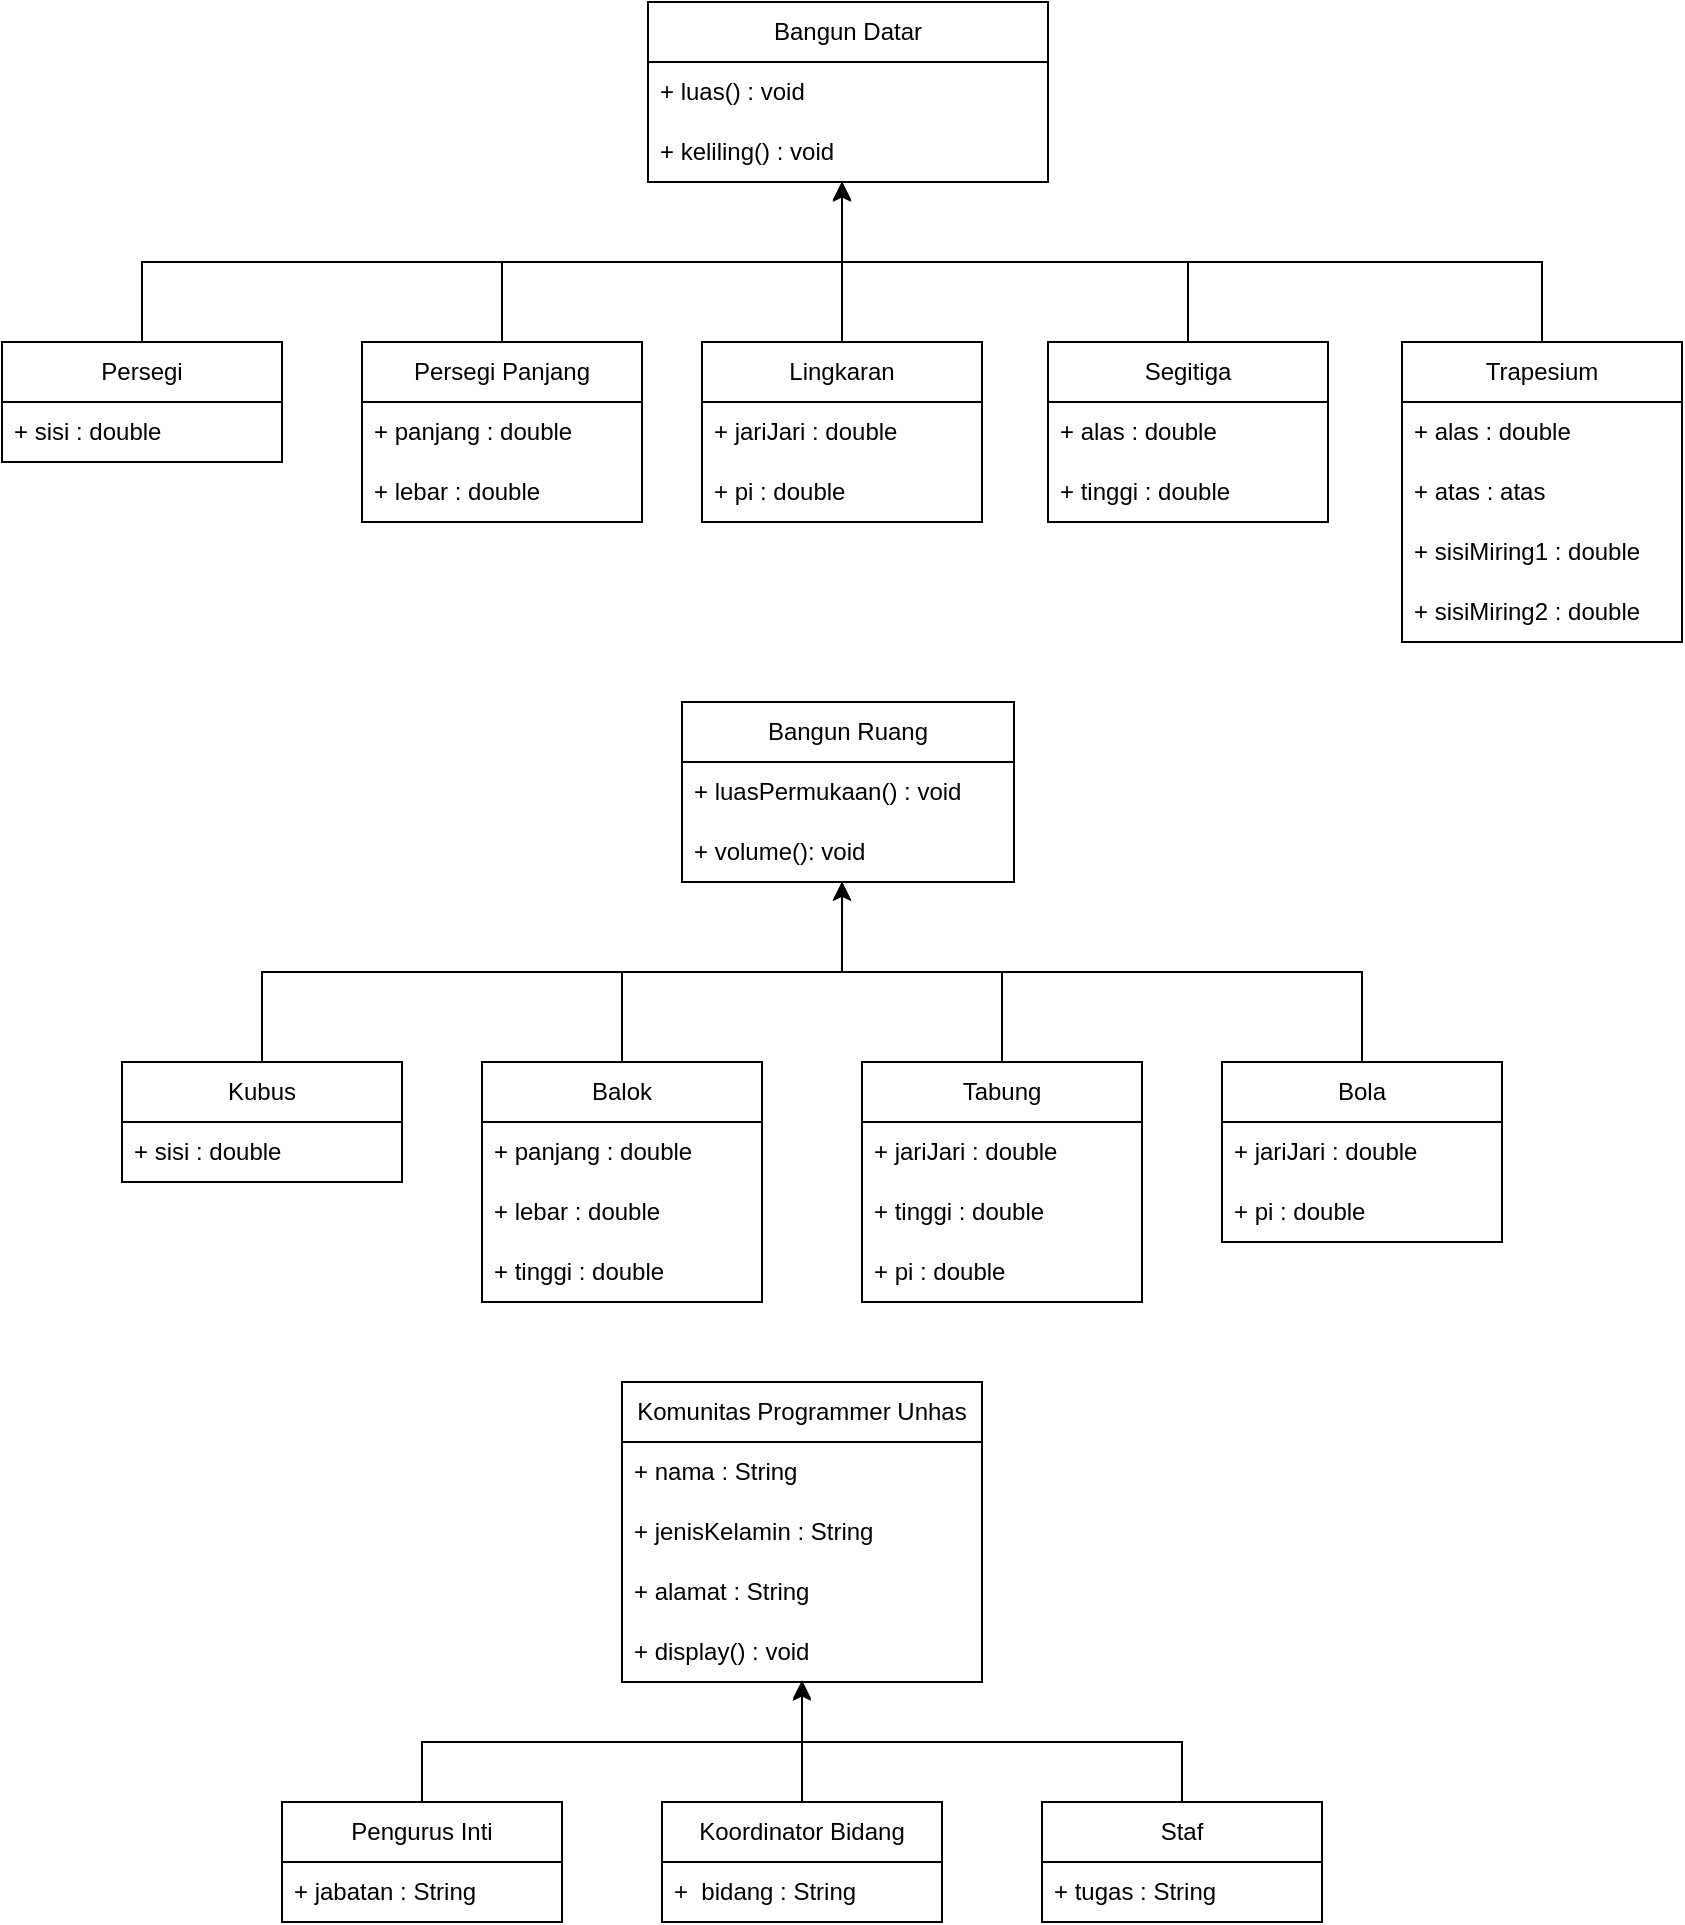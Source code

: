 <mxfile version="21.1.7" type="device">
  <diagram id="PjLEvLnhm4Wg7eIdStg_" name="Halaman-1">
    <mxGraphModel dx="1050" dy="1710" grid="1" gridSize="10" guides="1" tooltips="1" connect="1" arrows="1" fold="1" page="1" pageScale="1" pageWidth="827" pageHeight="1169" math="0" shadow="0">
      <root>
        <mxCell id="0" />
        <mxCell id="1" parent="0" />
        <mxCell id="saWXoqaAbTZj9w6hvA0B-1" value="Bangun Ruang" style="swimlane;fontStyle=0;childLayout=stackLayout;horizontal=1;startSize=30;horizontalStack=0;resizeParent=1;resizeParentMax=0;resizeLast=0;collapsible=1;marginBottom=0;whiteSpace=wrap;html=1;" parent="1" vertex="1">
          <mxGeometry x="390" y="180" width="166" height="90" as="geometry" />
        </mxCell>
        <mxCell id="saWXoqaAbTZj9w6hvA0B-2" value="+ luasPermukaan() : void" style="text;strokeColor=none;fillColor=none;align=left;verticalAlign=middle;spacingLeft=4;spacingRight=4;overflow=hidden;points=[[0,0.5],[1,0.5]];portConstraint=eastwest;rotatable=0;whiteSpace=wrap;html=1;" parent="saWXoqaAbTZj9w6hvA0B-1" vertex="1">
          <mxGeometry y="30" width="166" height="30" as="geometry" />
        </mxCell>
        <mxCell id="saWXoqaAbTZj9w6hvA0B-3" value="+ volume(): void" style="text;strokeColor=none;fillColor=none;align=left;verticalAlign=middle;spacingLeft=4;spacingRight=4;overflow=hidden;points=[[0,0.5],[1,0.5]];portConstraint=eastwest;rotatable=0;whiteSpace=wrap;html=1;" parent="saWXoqaAbTZj9w6hvA0B-1" vertex="1">
          <mxGeometry y="60" width="166" height="30" as="geometry" />
        </mxCell>
        <mxCell id="_EjllS6J2lAbMxRrO9hI-40" style="edgeStyle=orthogonalEdgeStyle;rounded=0;orthogonalLoop=1;jettySize=auto;html=1;entryX=0.482;entryY=1;entryDx=0;entryDy=0;entryPerimeter=0;" edge="1" parent="1" source="saWXoqaAbTZj9w6hvA0B-5" target="saWXoqaAbTZj9w6hvA0B-3">
          <mxGeometry relative="1" as="geometry" />
        </mxCell>
        <mxCell id="saWXoqaAbTZj9w6hvA0B-5" value="Kubus" style="swimlane;fontStyle=0;childLayout=stackLayout;horizontal=1;startSize=30;horizontalStack=0;resizeParent=1;resizeParentMax=0;resizeLast=0;collapsible=1;marginBottom=0;whiteSpace=wrap;html=1;" parent="1" vertex="1">
          <mxGeometry x="110" y="360" width="140" height="60" as="geometry" />
        </mxCell>
        <mxCell id="saWXoqaAbTZj9w6hvA0B-6" value="+ sisi : double" style="text;strokeColor=none;fillColor=none;align=left;verticalAlign=middle;spacingLeft=4;spacingRight=4;overflow=hidden;points=[[0,0.5],[1,0.5]];portConstraint=eastwest;rotatable=0;whiteSpace=wrap;html=1;" parent="saWXoqaAbTZj9w6hvA0B-5" vertex="1">
          <mxGeometry y="30" width="140" height="30" as="geometry" />
        </mxCell>
        <mxCell id="_EjllS6J2lAbMxRrO9hI-38" style="edgeStyle=orthogonalEdgeStyle;rounded=0;orthogonalLoop=1;jettySize=auto;html=1;entryX=0.482;entryY=1;entryDx=0;entryDy=0;entryPerimeter=0;" edge="1" parent="1" source="saWXoqaAbTZj9w6hvA0B-9" target="saWXoqaAbTZj9w6hvA0B-3">
          <mxGeometry relative="1" as="geometry" />
        </mxCell>
        <mxCell id="saWXoqaAbTZj9w6hvA0B-9" value="Balok" style="swimlane;fontStyle=0;childLayout=stackLayout;horizontal=1;startSize=30;horizontalStack=0;resizeParent=1;resizeParentMax=0;resizeLast=0;collapsible=1;marginBottom=0;whiteSpace=wrap;html=1;" parent="1" vertex="1">
          <mxGeometry x="290" y="360" width="140" height="120" as="geometry" />
        </mxCell>
        <mxCell id="saWXoqaAbTZj9w6hvA0B-10" value="+ panjang : double" style="text;strokeColor=none;fillColor=none;align=left;verticalAlign=middle;spacingLeft=4;spacingRight=4;overflow=hidden;points=[[0,0.5],[1,0.5]];portConstraint=eastwest;rotatable=0;whiteSpace=wrap;html=1;" parent="saWXoqaAbTZj9w6hvA0B-9" vertex="1">
          <mxGeometry y="30" width="140" height="30" as="geometry" />
        </mxCell>
        <mxCell id="saWXoqaAbTZj9w6hvA0B-11" value="+ lebar : double" style="text;strokeColor=none;fillColor=none;align=left;verticalAlign=middle;spacingLeft=4;spacingRight=4;overflow=hidden;points=[[0,0.5],[1,0.5]];portConstraint=eastwest;rotatable=0;whiteSpace=wrap;html=1;" parent="saWXoqaAbTZj9w6hvA0B-9" vertex="1">
          <mxGeometry y="60" width="140" height="30" as="geometry" />
        </mxCell>
        <mxCell id="saWXoqaAbTZj9w6hvA0B-12" value="+ tinggi : double" style="text;strokeColor=none;fillColor=none;align=left;verticalAlign=middle;spacingLeft=4;spacingRight=4;overflow=hidden;points=[[0,0.5],[1,0.5]];portConstraint=eastwest;rotatable=0;whiteSpace=wrap;html=1;" parent="saWXoqaAbTZj9w6hvA0B-9" vertex="1">
          <mxGeometry y="90" width="140" height="30" as="geometry" />
        </mxCell>
        <mxCell id="_EjllS6J2lAbMxRrO9hI-41" style="edgeStyle=orthogonalEdgeStyle;rounded=0;orthogonalLoop=1;jettySize=auto;html=1;entryX=0.482;entryY=1.013;entryDx=0;entryDy=0;entryPerimeter=0;" edge="1" parent="1" source="saWXoqaAbTZj9w6hvA0B-13" target="saWXoqaAbTZj9w6hvA0B-3">
          <mxGeometry relative="1" as="geometry" />
        </mxCell>
        <mxCell id="saWXoqaAbTZj9w6hvA0B-13" value="Tabung" style="swimlane;fontStyle=0;childLayout=stackLayout;horizontal=1;startSize=30;horizontalStack=0;resizeParent=1;resizeParentMax=0;resizeLast=0;collapsible=1;marginBottom=0;whiteSpace=wrap;html=1;" parent="1" vertex="1">
          <mxGeometry x="480" y="360" width="140" height="120" as="geometry" />
        </mxCell>
        <mxCell id="saWXoqaAbTZj9w6hvA0B-14" value="+ jariJari : double" style="text;strokeColor=none;fillColor=none;align=left;verticalAlign=middle;spacingLeft=4;spacingRight=4;overflow=hidden;points=[[0,0.5],[1,0.5]];portConstraint=eastwest;rotatable=0;whiteSpace=wrap;html=1;" parent="saWXoqaAbTZj9w6hvA0B-13" vertex="1">
          <mxGeometry y="30" width="140" height="30" as="geometry" />
        </mxCell>
        <mxCell id="saWXoqaAbTZj9w6hvA0B-15" value="+ tinggi : double" style="text;strokeColor=none;fillColor=none;align=left;verticalAlign=middle;spacingLeft=4;spacingRight=4;overflow=hidden;points=[[0,0.5],[1,0.5]];portConstraint=eastwest;rotatable=0;whiteSpace=wrap;html=1;" parent="saWXoqaAbTZj9w6hvA0B-13" vertex="1">
          <mxGeometry y="60" width="140" height="30" as="geometry" />
        </mxCell>
        <mxCell id="saWXoqaAbTZj9w6hvA0B-16" value="+ pi : double" style="text;strokeColor=none;fillColor=none;align=left;verticalAlign=middle;spacingLeft=4;spacingRight=4;overflow=hidden;points=[[0,0.5],[1,0.5]];portConstraint=eastwest;rotatable=0;whiteSpace=wrap;html=1;" parent="saWXoqaAbTZj9w6hvA0B-13" vertex="1">
          <mxGeometry y="90" width="140" height="30" as="geometry" />
        </mxCell>
        <mxCell id="_EjllS6J2lAbMxRrO9hI-43" style="edgeStyle=orthogonalEdgeStyle;rounded=0;orthogonalLoop=1;jettySize=auto;html=1;entryX=0.482;entryY=1;entryDx=0;entryDy=0;entryPerimeter=0;" edge="1" parent="1" source="saWXoqaAbTZj9w6hvA0B-17" target="saWXoqaAbTZj9w6hvA0B-3">
          <mxGeometry relative="1" as="geometry" />
        </mxCell>
        <mxCell id="saWXoqaAbTZj9w6hvA0B-17" value="Bola" style="swimlane;fontStyle=0;childLayout=stackLayout;horizontal=1;startSize=30;horizontalStack=0;resizeParent=1;resizeParentMax=0;resizeLast=0;collapsible=1;marginBottom=0;whiteSpace=wrap;html=1;" parent="1" vertex="1">
          <mxGeometry x="660" y="360" width="140" height="90" as="geometry" />
        </mxCell>
        <mxCell id="saWXoqaAbTZj9w6hvA0B-18" value="+ jariJari : double" style="text;strokeColor=none;fillColor=none;align=left;verticalAlign=middle;spacingLeft=4;spacingRight=4;overflow=hidden;points=[[0,0.5],[1,0.5]];portConstraint=eastwest;rotatable=0;whiteSpace=wrap;html=1;" parent="saWXoqaAbTZj9w6hvA0B-17" vertex="1">
          <mxGeometry y="30" width="140" height="30" as="geometry" />
        </mxCell>
        <mxCell id="saWXoqaAbTZj9w6hvA0B-19" value="+ pi : double" style="text;strokeColor=none;fillColor=none;align=left;verticalAlign=middle;spacingLeft=4;spacingRight=4;overflow=hidden;points=[[0,0.5],[1,0.5]];portConstraint=eastwest;rotatable=0;whiteSpace=wrap;html=1;" parent="saWXoqaAbTZj9w6hvA0B-17" vertex="1">
          <mxGeometry y="60" width="140" height="30" as="geometry" />
        </mxCell>
        <mxCell id="saWXoqaAbTZj9w6hvA0B-29" value="Komunitas Programmer Unhas" style="swimlane;fontStyle=0;childLayout=stackLayout;horizontal=1;startSize=30;horizontalStack=0;resizeParent=1;resizeParentMax=0;resizeLast=0;collapsible=1;marginBottom=0;whiteSpace=wrap;html=1;" parent="1" vertex="1">
          <mxGeometry x="360" y="520" width="180" height="150" as="geometry">
            <mxRectangle x="360" y="540" width="210" height="30" as="alternateBounds" />
          </mxGeometry>
        </mxCell>
        <mxCell id="saWXoqaAbTZj9w6hvA0B-30" value="+ nama : String" style="text;strokeColor=none;fillColor=none;align=left;verticalAlign=middle;spacingLeft=4;spacingRight=4;overflow=hidden;points=[[0,0.5],[1,0.5]];portConstraint=eastwest;rotatable=0;whiteSpace=wrap;html=1;" parent="saWXoqaAbTZj9w6hvA0B-29" vertex="1">
          <mxGeometry y="30" width="180" height="30" as="geometry" />
        </mxCell>
        <mxCell id="saWXoqaAbTZj9w6hvA0B-31" value="+ jenisKelamin : String" style="text;strokeColor=none;fillColor=none;align=left;verticalAlign=middle;spacingLeft=4;spacingRight=4;overflow=hidden;points=[[0,0.5],[1,0.5]];portConstraint=eastwest;rotatable=0;whiteSpace=wrap;html=1;" parent="saWXoqaAbTZj9w6hvA0B-29" vertex="1">
          <mxGeometry y="60" width="180" height="30" as="geometry" />
        </mxCell>
        <mxCell id="saWXoqaAbTZj9w6hvA0B-32" value="+ alamat : String" style="text;strokeColor=none;fillColor=none;align=left;verticalAlign=middle;spacingLeft=4;spacingRight=4;overflow=hidden;points=[[0,0.5],[1,0.5]];portConstraint=eastwest;rotatable=0;whiteSpace=wrap;html=1;" parent="saWXoqaAbTZj9w6hvA0B-29" vertex="1">
          <mxGeometry y="90" width="180" height="30" as="geometry" />
        </mxCell>
        <mxCell id="saWXoqaAbTZj9w6hvA0B-61" value="+ display() : void" style="text;strokeColor=none;fillColor=none;align=left;verticalAlign=middle;spacingLeft=4;spacingRight=4;overflow=hidden;points=[[0,0.5],[1,0.5]];portConstraint=eastwest;rotatable=0;whiteSpace=wrap;html=1;" parent="saWXoqaAbTZj9w6hvA0B-29" vertex="1">
          <mxGeometry y="120" width="180" height="30" as="geometry" />
        </mxCell>
        <mxCell id="saWXoqaAbTZj9w6hvA0B-64" style="edgeStyle=orthogonalEdgeStyle;rounded=0;orthogonalLoop=1;jettySize=auto;html=1;entryX=0.5;entryY=0.971;entryDx=0;entryDy=0;entryPerimeter=0;" parent="1" source="saWXoqaAbTZj9w6hvA0B-34" target="saWXoqaAbTZj9w6hvA0B-61" edge="1">
          <mxGeometry relative="1" as="geometry" />
        </mxCell>
        <mxCell id="saWXoqaAbTZj9w6hvA0B-34" value="Pengurus Inti" style="swimlane;fontStyle=0;childLayout=stackLayout;horizontal=1;startSize=30;horizontalStack=0;resizeParent=1;resizeParentMax=0;resizeLast=0;collapsible=1;marginBottom=0;whiteSpace=wrap;html=1;" parent="1" vertex="1">
          <mxGeometry x="190" y="730" width="140" height="60" as="geometry" />
        </mxCell>
        <mxCell id="saWXoqaAbTZj9w6hvA0B-35" value="+ jabatan : String" style="text;strokeColor=none;fillColor=none;align=left;verticalAlign=middle;spacingLeft=4;spacingRight=4;overflow=hidden;points=[[0,0.5],[1,0.5]];portConstraint=eastwest;rotatable=0;whiteSpace=wrap;html=1;" parent="saWXoqaAbTZj9w6hvA0B-34" vertex="1">
          <mxGeometry y="30" width="140" height="30" as="geometry" />
        </mxCell>
        <mxCell id="saWXoqaAbTZj9w6hvA0B-62" style="edgeStyle=orthogonalEdgeStyle;rounded=0;orthogonalLoop=1;jettySize=auto;html=1;entryX=0.5;entryY=0.99;entryDx=0;entryDy=0;entryPerimeter=0;" parent="1" source="saWXoqaAbTZj9w6hvA0B-38" target="saWXoqaAbTZj9w6hvA0B-61" edge="1">
          <mxGeometry relative="1" as="geometry" />
        </mxCell>
        <mxCell id="saWXoqaAbTZj9w6hvA0B-38" value="Koordinator Bidang" style="swimlane;fontStyle=0;childLayout=stackLayout;horizontal=1;startSize=30;horizontalStack=0;resizeParent=1;resizeParentMax=0;resizeLast=0;collapsible=1;marginBottom=0;whiteSpace=wrap;html=1;" parent="1" vertex="1">
          <mxGeometry x="380" y="730" width="140" height="60" as="geometry" />
        </mxCell>
        <mxCell id="saWXoqaAbTZj9w6hvA0B-39" value="+&amp;nbsp; bidang : String" style="text;strokeColor=none;fillColor=none;align=left;verticalAlign=middle;spacingLeft=4;spacingRight=4;overflow=hidden;points=[[0,0.5],[1,0.5]];portConstraint=eastwest;rotatable=0;whiteSpace=wrap;html=1;" parent="saWXoqaAbTZj9w6hvA0B-38" vertex="1">
          <mxGeometry y="30" width="140" height="30" as="geometry" />
        </mxCell>
        <mxCell id="saWXoqaAbTZj9w6hvA0B-65" style="edgeStyle=orthogonalEdgeStyle;rounded=0;orthogonalLoop=1;jettySize=auto;html=1;entryX=0.5;entryY=1.01;entryDx=0;entryDy=0;entryPerimeter=0;" parent="1" source="saWXoqaAbTZj9w6hvA0B-42" target="saWXoqaAbTZj9w6hvA0B-61" edge="1">
          <mxGeometry relative="1" as="geometry" />
        </mxCell>
        <mxCell id="saWXoqaAbTZj9w6hvA0B-42" value="Staf" style="swimlane;fontStyle=0;childLayout=stackLayout;horizontal=1;startSize=30;horizontalStack=0;resizeParent=1;resizeParentMax=0;resizeLast=0;collapsible=1;marginBottom=0;whiteSpace=wrap;html=1;" parent="1" vertex="1">
          <mxGeometry x="570" y="730" width="140" height="60" as="geometry" />
        </mxCell>
        <mxCell id="saWXoqaAbTZj9w6hvA0B-43" value="+ tugas : String" style="text;strokeColor=none;fillColor=none;align=left;verticalAlign=middle;spacingLeft=4;spacingRight=4;overflow=hidden;points=[[0,0.5],[1,0.5]];portConstraint=eastwest;rotatable=0;whiteSpace=wrap;html=1;" parent="saWXoqaAbTZj9w6hvA0B-42" vertex="1">
          <mxGeometry y="30" width="140" height="30" as="geometry" />
        </mxCell>
        <mxCell id="_EjllS6J2lAbMxRrO9hI-1" value="Bangun Datar" style="swimlane;fontStyle=0;childLayout=stackLayout;horizontal=1;startSize=30;horizontalStack=0;resizeParent=1;resizeParentMax=0;resizeLast=0;collapsible=1;marginBottom=0;whiteSpace=wrap;html=1;" vertex="1" parent="1">
          <mxGeometry x="373" y="-170" width="200" height="90" as="geometry" />
        </mxCell>
        <mxCell id="_EjllS6J2lAbMxRrO9hI-2" value="+ luas() : void" style="text;strokeColor=none;fillColor=none;align=left;verticalAlign=middle;spacingLeft=4;spacingRight=4;overflow=hidden;points=[[0,0.5],[1,0.5]];portConstraint=eastwest;rotatable=0;whiteSpace=wrap;html=1;" vertex="1" parent="_EjllS6J2lAbMxRrO9hI-1">
          <mxGeometry y="30" width="200" height="30" as="geometry" />
        </mxCell>
        <mxCell id="_EjllS6J2lAbMxRrO9hI-3" value="+ keliling() : void" style="text;strokeColor=none;fillColor=none;align=left;verticalAlign=middle;spacingLeft=4;spacingRight=4;overflow=hidden;points=[[0,0.5],[1,0.5]];portConstraint=eastwest;rotatable=0;whiteSpace=wrap;html=1;" vertex="1" parent="_EjllS6J2lAbMxRrO9hI-1">
          <mxGeometry y="60" width="200" height="30" as="geometry" />
        </mxCell>
        <mxCell id="_EjllS6J2lAbMxRrO9hI-46" style="edgeStyle=orthogonalEdgeStyle;rounded=0;orthogonalLoop=1;jettySize=auto;html=1;entryX=0.485;entryY=1;entryDx=0;entryDy=0;entryPerimeter=0;" edge="1" parent="1" source="_EjllS6J2lAbMxRrO9hI-5" target="_EjllS6J2lAbMxRrO9hI-3">
          <mxGeometry relative="1" as="geometry" />
        </mxCell>
        <mxCell id="_EjllS6J2lAbMxRrO9hI-5" value="Persegi" style="swimlane;fontStyle=0;childLayout=stackLayout;horizontal=1;startSize=30;horizontalStack=0;resizeParent=1;resizeParentMax=0;resizeLast=0;collapsible=1;marginBottom=0;whiteSpace=wrap;html=1;" vertex="1" parent="1">
          <mxGeometry x="50" width="140" height="60" as="geometry" />
        </mxCell>
        <mxCell id="_EjllS6J2lAbMxRrO9hI-6" value="+ sisi : double" style="text;strokeColor=none;fillColor=none;align=left;verticalAlign=middle;spacingLeft=4;spacingRight=4;overflow=hidden;points=[[0,0.5],[1,0.5]];portConstraint=eastwest;rotatable=0;whiteSpace=wrap;html=1;" vertex="1" parent="_EjllS6J2lAbMxRrO9hI-5">
          <mxGeometry y="30" width="140" height="30" as="geometry" />
        </mxCell>
        <mxCell id="_EjllS6J2lAbMxRrO9hI-45" style="edgeStyle=orthogonalEdgeStyle;rounded=0;orthogonalLoop=1;jettySize=auto;html=1;entryX=0.485;entryY=1;entryDx=0;entryDy=0;entryPerimeter=0;" edge="1" parent="1" source="_EjllS6J2lAbMxRrO9hI-9" target="_EjllS6J2lAbMxRrO9hI-3">
          <mxGeometry relative="1" as="geometry" />
        </mxCell>
        <mxCell id="_EjllS6J2lAbMxRrO9hI-9" value="Persegi Panjang" style="swimlane;fontStyle=0;childLayout=stackLayout;horizontal=1;startSize=30;horizontalStack=0;resizeParent=1;resizeParentMax=0;resizeLast=0;collapsible=1;marginBottom=0;whiteSpace=wrap;html=1;" vertex="1" parent="1">
          <mxGeometry x="230" width="140" height="90" as="geometry" />
        </mxCell>
        <mxCell id="_EjllS6J2lAbMxRrO9hI-10" value="+ panjang : double" style="text;strokeColor=none;fillColor=none;align=left;verticalAlign=middle;spacingLeft=4;spacingRight=4;overflow=hidden;points=[[0,0.5],[1,0.5]];portConstraint=eastwest;rotatable=0;whiteSpace=wrap;html=1;" vertex="1" parent="_EjllS6J2lAbMxRrO9hI-9">
          <mxGeometry y="30" width="140" height="30" as="geometry" />
        </mxCell>
        <mxCell id="_EjllS6J2lAbMxRrO9hI-11" value="+ lebar : double" style="text;strokeColor=none;fillColor=none;align=left;verticalAlign=middle;spacingLeft=4;spacingRight=4;overflow=hidden;points=[[0,0.5],[1,0.5]];portConstraint=eastwest;rotatable=0;whiteSpace=wrap;html=1;" vertex="1" parent="_EjllS6J2lAbMxRrO9hI-9">
          <mxGeometry y="60" width="140" height="30" as="geometry" />
        </mxCell>
        <mxCell id="_EjllS6J2lAbMxRrO9hI-44" style="edgeStyle=orthogonalEdgeStyle;rounded=0;orthogonalLoop=1;jettySize=auto;html=1;entryX=0.485;entryY=1.027;entryDx=0;entryDy=0;entryPerimeter=0;" edge="1" parent="1" source="_EjllS6J2lAbMxRrO9hI-13" target="_EjllS6J2lAbMxRrO9hI-3">
          <mxGeometry relative="1" as="geometry" />
        </mxCell>
        <mxCell id="_EjllS6J2lAbMxRrO9hI-13" value="Lingkaran" style="swimlane;fontStyle=0;childLayout=stackLayout;horizontal=1;startSize=30;horizontalStack=0;resizeParent=1;resizeParentMax=0;resizeLast=0;collapsible=1;marginBottom=0;whiteSpace=wrap;html=1;" vertex="1" parent="1">
          <mxGeometry x="400" width="140" height="90" as="geometry" />
        </mxCell>
        <mxCell id="_EjllS6J2lAbMxRrO9hI-14" value="+ jariJari : double" style="text;strokeColor=none;fillColor=none;align=left;verticalAlign=middle;spacingLeft=4;spacingRight=4;overflow=hidden;points=[[0,0.5],[1,0.5]];portConstraint=eastwest;rotatable=0;whiteSpace=wrap;html=1;" vertex="1" parent="_EjllS6J2lAbMxRrO9hI-13">
          <mxGeometry y="30" width="140" height="30" as="geometry" />
        </mxCell>
        <mxCell id="_EjllS6J2lAbMxRrO9hI-15" value="+ pi : double" style="text;strokeColor=none;fillColor=none;align=left;verticalAlign=middle;spacingLeft=4;spacingRight=4;overflow=hidden;points=[[0,0.5],[1,0.5]];portConstraint=eastwest;rotatable=0;whiteSpace=wrap;html=1;" vertex="1" parent="_EjllS6J2lAbMxRrO9hI-13">
          <mxGeometry y="60" width="140" height="30" as="geometry" />
        </mxCell>
        <mxCell id="_EjllS6J2lAbMxRrO9hI-47" style="edgeStyle=orthogonalEdgeStyle;rounded=0;orthogonalLoop=1;jettySize=auto;html=1;entryX=0.485;entryY=1;entryDx=0;entryDy=0;entryPerimeter=0;" edge="1" parent="1" source="_EjllS6J2lAbMxRrO9hI-17" target="_EjllS6J2lAbMxRrO9hI-3">
          <mxGeometry relative="1" as="geometry" />
        </mxCell>
        <mxCell id="_EjllS6J2lAbMxRrO9hI-17" value="Segitiga" style="swimlane;fontStyle=0;childLayout=stackLayout;horizontal=1;startSize=30;horizontalStack=0;resizeParent=1;resizeParentMax=0;resizeLast=0;collapsible=1;marginBottom=0;whiteSpace=wrap;html=1;" vertex="1" parent="1">
          <mxGeometry x="573" width="140" height="90" as="geometry" />
        </mxCell>
        <mxCell id="_EjllS6J2lAbMxRrO9hI-18" value="+ alas : double" style="text;strokeColor=none;fillColor=none;align=left;verticalAlign=middle;spacingLeft=4;spacingRight=4;overflow=hidden;points=[[0,0.5],[1,0.5]];portConstraint=eastwest;rotatable=0;whiteSpace=wrap;html=1;" vertex="1" parent="_EjllS6J2lAbMxRrO9hI-17">
          <mxGeometry y="30" width="140" height="30" as="geometry" />
        </mxCell>
        <mxCell id="_EjllS6J2lAbMxRrO9hI-19" value="+ tinggi : double" style="text;strokeColor=none;fillColor=none;align=left;verticalAlign=middle;spacingLeft=4;spacingRight=4;overflow=hidden;points=[[0,0.5],[1,0.5]];portConstraint=eastwest;rotatable=0;whiteSpace=wrap;html=1;" vertex="1" parent="_EjllS6J2lAbMxRrO9hI-17">
          <mxGeometry y="60" width="140" height="30" as="geometry" />
        </mxCell>
        <mxCell id="_EjllS6J2lAbMxRrO9hI-50" style="edgeStyle=orthogonalEdgeStyle;rounded=0;orthogonalLoop=1;jettySize=auto;html=1;entryX=0.485;entryY=1;entryDx=0;entryDy=0;entryPerimeter=0;" edge="1" parent="1" source="_EjllS6J2lAbMxRrO9hI-21" target="_EjllS6J2lAbMxRrO9hI-3">
          <mxGeometry relative="1" as="geometry" />
        </mxCell>
        <mxCell id="_EjllS6J2lAbMxRrO9hI-21" value="Trapesium" style="swimlane;fontStyle=0;childLayout=stackLayout;horizontal=1;startSize=30;horizontalStack=0;resizeParent=1;resizeParentMax=0;resizeLast=0;collapsible=1;marginBottom=0;whiteSpace=wrap;html=1;" vertex="1" parent="1">
          <mxGeometry x="750" width="140" height="150" as="geometry" />
        </mxCell>
        <mxCell id="_EjllS6J2lAbMxRrO9hI-22" value="+ alas : double" style="text;strokeColor=none;fillColor=none;align=left;verticalAlign=middle;spacingLeft=4;spacingRight=4;overflow=hidden;points=[[0,0.5],[1,0.5]];portConstraint=eastwest;rotatable=0;whiteSpace=wrap;html=1;" vertex="1" parent="_EjllS6J2lAbMxRrO9hI-21">
          <mxGeometry y="30" width="140" height="30" as="geometry" />
        </mxCell>
        <mxCell id="_EjllS6J2lAbMxRrO9hI-23" value="+ atas : atas" style="text;strokeColor=none;fillColor=none;align=left;verticalAlign=middle;spacingLeft=4;spacingRight=4;overflow=hidden;points=[[0,0.5],[1,0.5]];portConstraint=eastwest;rotatable=0;whiteSpace=wrap;html=1;" vertex="1" parent="_EjllS6J2lAbMxRrO9hI-21">
          <mxGeometry y="60" width="140" height="30" as="geometry" />
        </mxCell>
        <mxCell id="_EjllS6J2lAbMxRrO9hI-24" value="+ sisiMiring1 : double" style="text;strokeColor=none;fillColor=none;align=left;verticalAlign=middle;spacingLeft=4;spacingRight=4;overflow=hidden;points=[[0,0.5],[1,0.5]];portConstraint=eastwest;rotatable=0;whiteSpace=wrap;html=1;" vertex="1" parent="_EjllS6J2lAbMxRrO9hI-21">
          <mxGeometry y="90" width="140" height="30" as="geometry" />
        </mxCell>
        <mxCell id="_EjllS6J2lAbMxRrO9hI-25" value="+ sisiMiring2 : double" style="text;strokeColor=none;fillColor=none;align=left;verticalAlign=middle;spacingLeft=4;spacingRight=4;overflow=hidden;points=[[0,0.5],[1,0.5]];portConstraint=eastwest;rotatable=0;whiteSpace=wrap;html=1;" vertex="1" parent="_EjllS6J2lAbMxRrO9hI-21">
          <mxGeometry y="120" width="140" height="30" as="geometry" />
        </mxCell>
      </root>
    </mxGraphModel>
  </diagram>
</mxfile>
